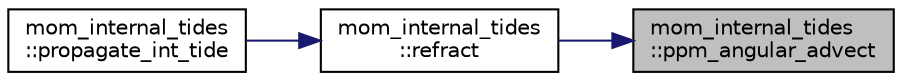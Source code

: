 digraph "mom_internal_tides::ppm_angular_advect"
{
 // INTERACTIVE_SVG=YES
 // LATEX_PDF_SIZE
  edge [fontname="Helvetica",fontsize="10",labelfontname="Helvetica",labelfontsize="10"];
  node [fontname="Helvetica",fontsize="10",shape=record];
  rankdir="RL";
  Node1 [label="mom_internal_tides\l::ppm_angular_advect",height=0.2,width=0.4,color="black", fillcolor="grey75", style="filled", fontcolor="black",tooltip="This subroutine calculates the 1-d flux for advection in angular space using a monotonic piecewise pa..."];
  Node1 -> Node2 [dir="back",color="midnightblue",fontsize="10",style="solid",fontname="Helvetica"];
  Node2 [label="mom_internal_tides\l::refract",height=0.2,width=0.4,color="black", fillcolor="white", style="filled",URL="$namespacemom__internal__tides.html#a3630cff62bb598b5650c3fdc69bb3895",tooltip="Implements refraction on the internal waves at a single frequency."];
  Node2 -> Node3 [dir="back",color="midnightblue",fontsize="10",style="solid",fontname="Helvetica"];
  Node3 [label="mom_internal_tides\l::propagate_int_tide",height=0.2,width=0.4,color="black", fillcolor="white", style="filled",URL="$namespacemom__internal__tides.html#aeeeea20ff7fe971846b7539d377f4389",tooltip="Calls subroutines in this file that are needed to refract, propagate, and dissipate energy density of..."];
}
